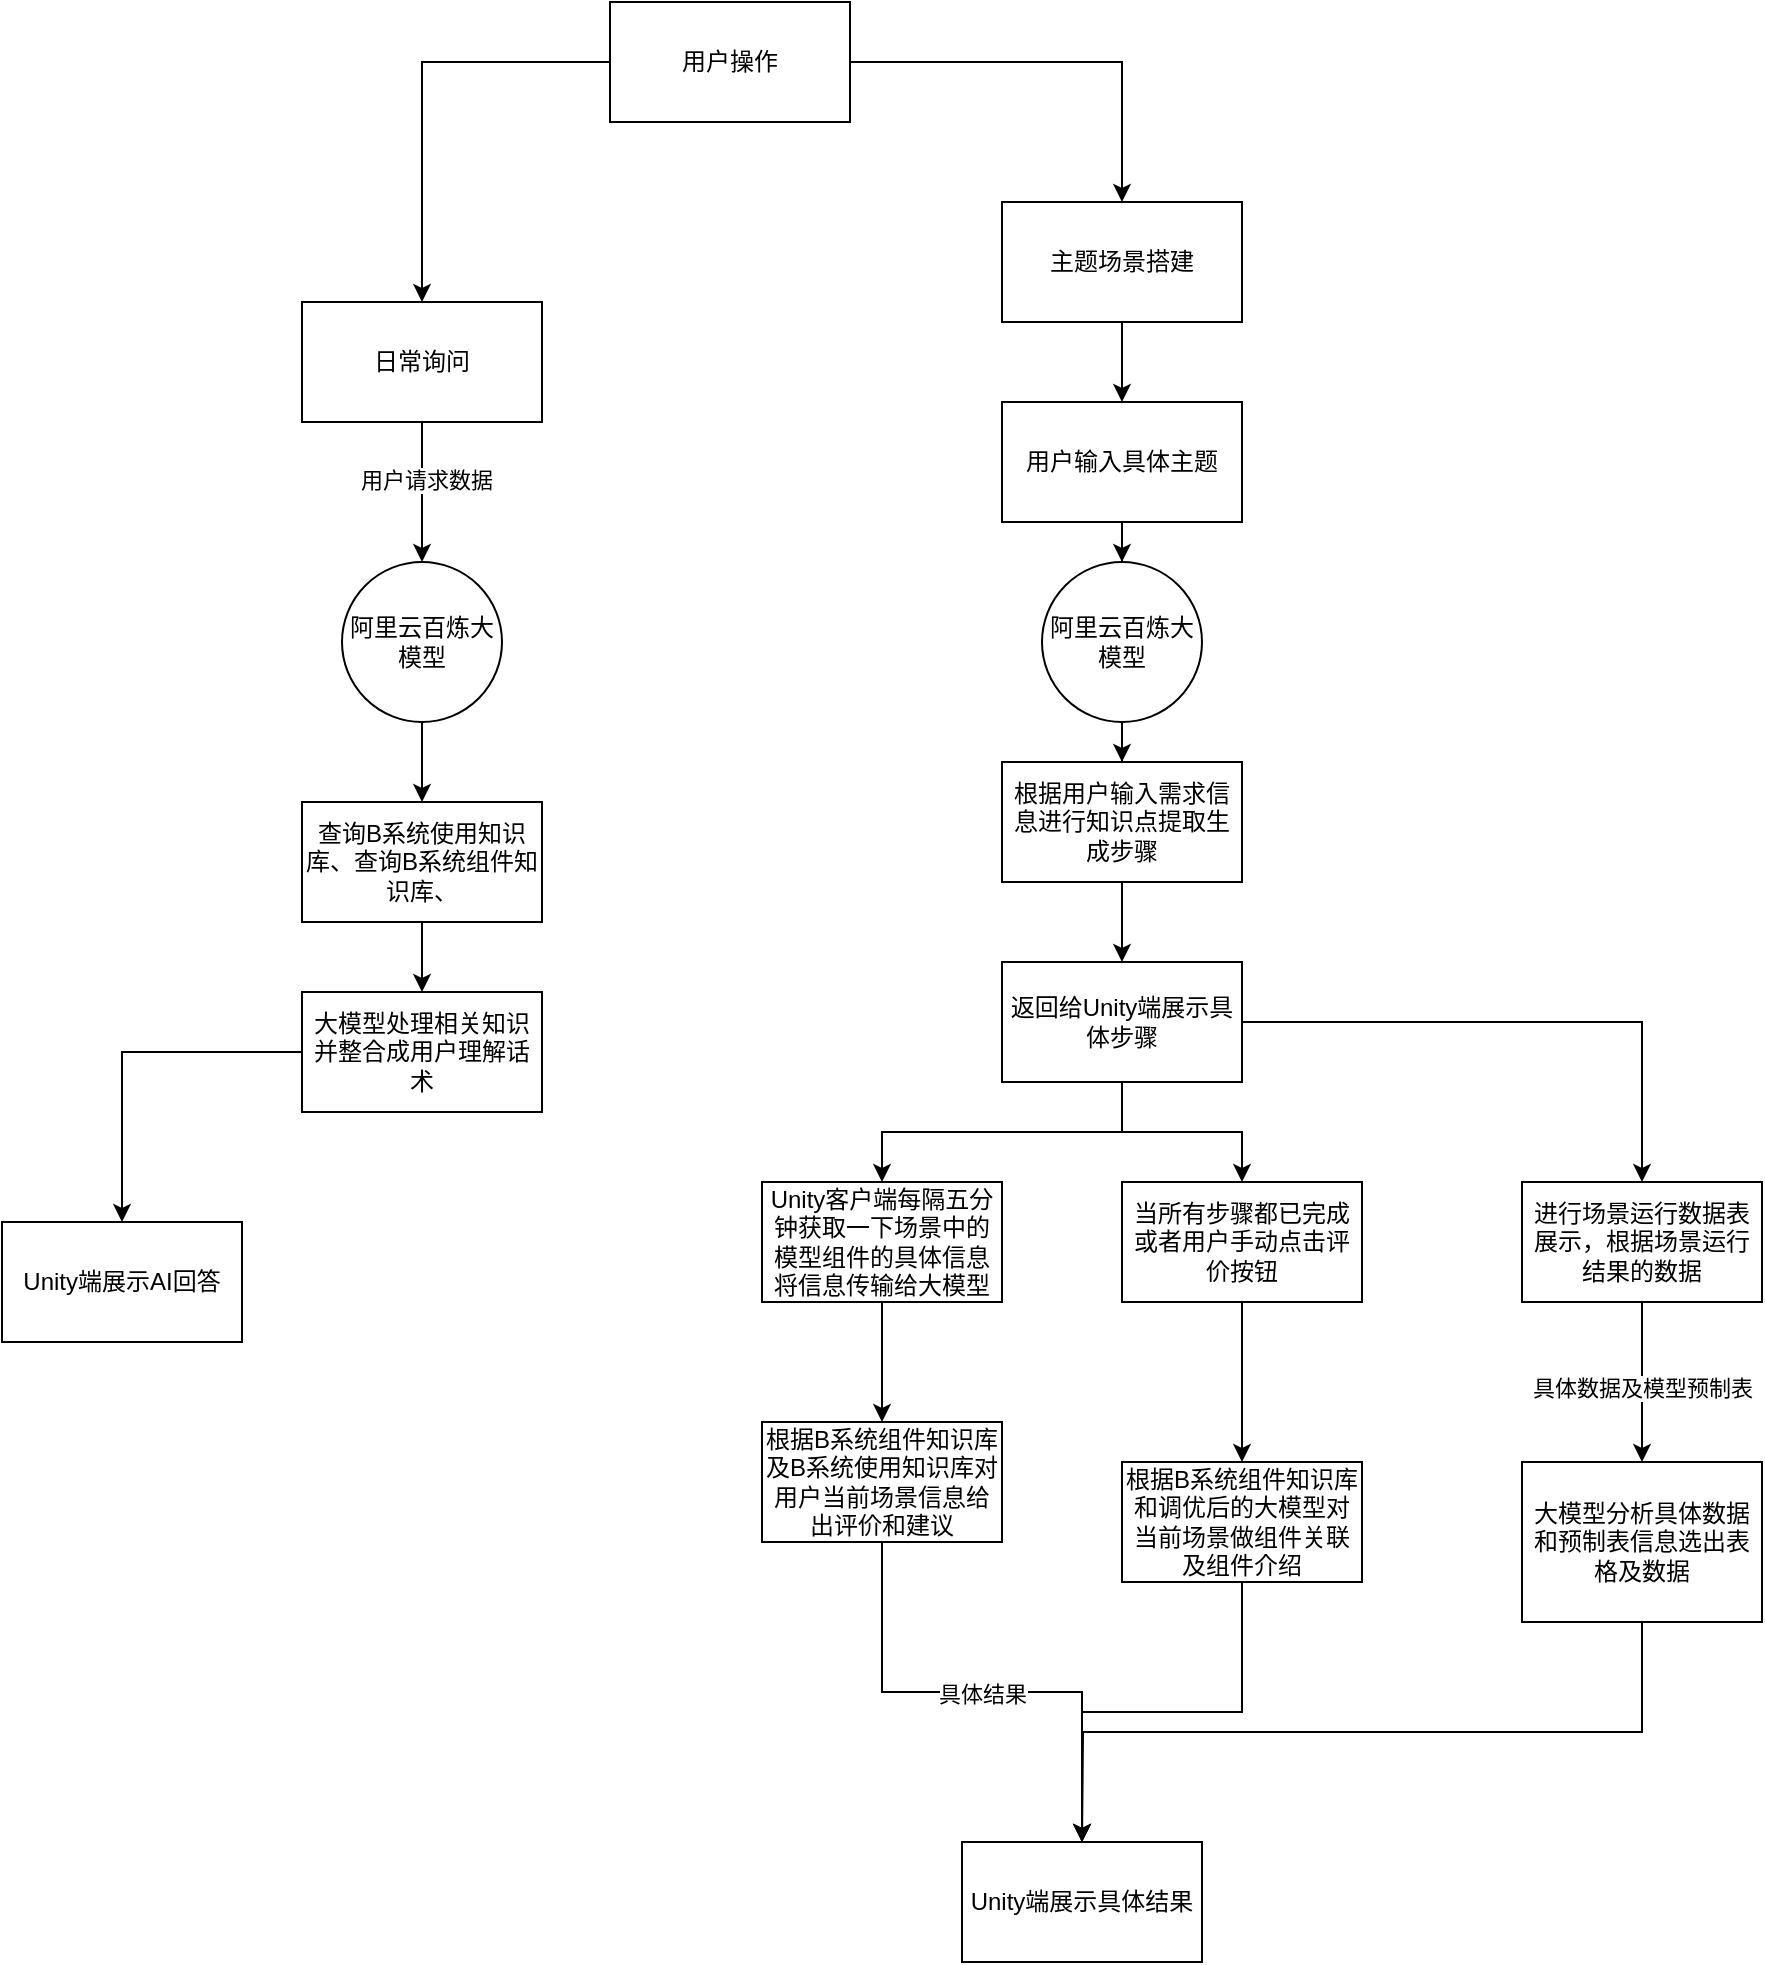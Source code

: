 <mxfile version="27.0.8">
  <diagram name="第 1 页" id="J_XPMj0fmB1WCct2d3TQ">
    <mxGraphModel dx="1426" dy="777" grid="1" gridSize="10" guides="1" tooltips="1" connect="1" arrows="1" fold="1" page="1" pageScale="1" pageWidth="827" pageHeight="1169" math="0" shadow="0">
      <root>
        <mxCell id="0" />
        <mxCell id="1" parent="0" />
        <mxCell id="FeQRiySvemCY9FXtaUAi-3" value="" style="edgeStyle=orthogonalEdgeStyle;rounded=0;orthogonalLoop=1;jettySize=auto;html=1;" edge="1" parent="1" source="FeQRiySvemCY9FXtaUAi-1" target="FeQRiySvemCY9FXtaUAi-2">
          <mxGeometry relative="1" as="geometry" />
        </mxCell>
        <mxCell id="FeQRiySvemCY9FXtaUAi-5" value="" style="edgeStyle=orthogonalEdgeStyle;rounded=0;orthogonalLoop=1;jettySize=auto;html=1;" edge="1" parent="1" source="FeQRiySvemCY9FXtaUAi-1" target="FeQRiySvemCY9FXtaUAi-4">
          <mxGeometry relative="1" as="geometry" />
        </mxCell>
        <mxCell id="FeQRiySvemCY9FXtaUAi-1" value="用户操作" style="rounded=0;whiteSpace=wrap;html=1;" vertex="1" parent="1">
          <mxGeometry x="354" y="30" width="120" height="60" as="geometry" />
        </mxCell>
        <mxCell id="FeQRiySvemCY9FXtaUAi-7" value="" style="edgeStyle=orthogonalEdgeStyle;rounded=0;orthogonalLoop=1;jettySize=auto;html=1;" edge="1" parent="1" source="FeQRiySvemCY9FXtaUAi-2" target="FeQRiySvemCY9FXtaUAi-6">
          <mxGeometry relative="1" as="geometry" />
        </mxCell>
        <mxCell id="FeQRiySvemCY9FXtaUAi-8" value="用户请求数据" style="edgeLabel;html=1;align=center;verticalAlign=middle;resizable=0;points=[];" vertex="1" connectable="0" parent="FeQRiySvemCY9FXtaUAi-7">
          <mxGeometry x="-0.171" y="2" relative="1" as="geometry">
            <mxPoint as="offset" />
          </mxGeometry>
        </mxCell>
        <mxCell id="FeQRiySvemCY9FXtaUAi-2" value="日常询问" style="rounded=0;whiteSpace=wrap;html=1;" vertex="1" parent="1">
          <mxGeometry x="200" y="180" width="120" height="60" as="geometry" />
        </mxCell>
        <mxCell id="FeQRiySvemCY9FXtaUAi-16" value="" style="edgeStyle=orthogonalEdgeStyle;rounded=0;orthogonalLoop=1;jettySize=auto;html=1;" edge="1" parent="1" source="FeQRiySvemCY9FXtaUAi-4" target="FeQRiySvemCY9FXtaUAi-15">
          <mxGeometry relative="1" as="geometry" />
        </mxCell>
        <mxCell id="FeQRiySvemCY9FXtaUAi-4" value="主题场景搭建" style="rounded=0;whiteSpace=wrap;html=1;" vertex="1" parent="1">
          <mxGeometry x="550" y="130" width="120" height="60" as="geometry" />
        </mxCell>
        <mxCell id="FeQRiySvemCY9FXtaUAi-10" value="" style="edgeStyle=orthogonalEdgeStyle;rounded=0;orthogonalLoop=1;jettySize=auto;html=1;" edge="1" parent="1" source="FeQRiySvemCY9FXtaUAi-6" target="FeQRiySvemCY9FXtaUAi-9">
          <mxGeometry relative="1" as="geometry" />
        </mxCell>
        <mxCell id="FeQRiySvemCY9FXtaUAi-6" value="阿里云百炼大模型" style="ellipse;whiteSpace=wrap;html=1;rounded=0;" vertex="1" parent="1">
          <mxGeometry x="220" y="310" width="80" height="80" as="geometry" />
        </mxCell>
        <mxCell id="FeQRiySvemCY9FXtaUAi-12" value="" style="edgeStyle=orthogonalEdgeStyle;rounded=0;orthogonalLoop=1;jettySize=auto;html=1;" edge="1" parent="1" source="FeQRiySvemCY9FXtaUAi-9" target="FeQRiySvemCY9FXtaUAi-11">
          <mxGeometry relative="1" as="geometry" />
        </mxCell>
        <mxCell id="FeQRiySvemCY9FXtaUAi-9" value="查询B系统使用知识库、查询B系统组件知识库、" style="whiteSpace=wrap;html=1;rounded=0;" vertex="1" parent="1">
          <mxGeometry x="200" y="430" width="120" height="60" as="geometry" />
        </mxCell>
        <mxCell id="FeQRiySvemCY9FXtaUAi-14" value="" style="edgeStyle=orthogonalEdgeStyle;rounded=0;orthogonalLoop=1;jettySize=auto;html=1;" edge="1" parent="1" source="FeQRiySvemCY9FXtaUAi-11" target="FeQRiySvemCY9FXtaUAi-13">
          <mxGeometry relative="1" as="geometry" />
        </mxCell>
        <mxCell id="FeQRiySvemCY9FXtaUAi-11" value="大模型处理相关知识并整合成用户理解话术" style="whiteSpace=wrap;html=1;rounded=0;" vertex="1" parent="1">
          <mxGeometry x="200" y="525" width="120" height="60" as="geometry" />
        </mxCell>
        <mxCell id="FeQRiySvemCY9FXtaUAi-13" value="Unity端展示AI回答" style="whiteSpace=wrap;html=1;rounded=0;" vertex="1" parent="1">
          <mxGeometry x="50" y="640" width="120" height="60" as="geometry" />
        </mxCell>
        <mxCell id="FeQRiySvemCY9FXtaUAi-18" value="" style="edgeStyle=orthogonalEdgeStyle;rounded=0;orthogonalLoop=1;jettySize=auto;html=1;" edge="1" parent="1" source="FeQRiySvemCY9FXtaUAi-15" target="FeQRiySvemCY9FXtaUAi-17">
          <mxGeometry relative="1" as="geometry" />
        </mxCell>
        <mxCell id="FeQRiySvemCY9FXtaUAi-15" value="用户输入具体主题" style="whiteSpace=wrap;html=1;rounded=0;" vertex="1" parent="1">
          <mxGeometry x="550" y="230" width="120" height="60" as="geometry" />
        </mxCell>
        <mxCell id="FeQRiySvemCY9FXtaUAi-20" value="" style="edgeStyle=orthogonalEdgeStyle;rounded=0;orthogonalLoop=1;jettySize=auto;html=1;" edge="1" parent="1" source="FeQRiySvemCY9FXtaUAi-17" target="FeQRiySvemCY9FXtaUAi-19">
          <mxGeometry relative="1" as="geometry" />
        </mxCell>
        <mxCell id="FeQRiySvemCY9FXtaUAi-17" value="阿里云百炼大模型" style="ellipse;whiteSpace=wrap;html=1;rounded=0;" vertex="1" parent="1">
          <mxGeometry x="570" y="310" width="80" height="80" as="geometry" />
        </mxCell>
        <mxCell id="FeQRiySvemCY9FXtaUAi-22" value="" style="edgeStyle=orthogonalEdgeStyle;rounded=0;orthogonalLoop=1;jettySize=auto;html=1;" edge="1" parent="1" source="FeQRiySvemCY9FXtaUAi-19" target="FeQRiySvemCY9FXtaUAi-21">
          <mxGeometry relative="1" as="geometry" />
        </mxCell>
        <mxCell id="FeQRiySvemCY9FXtaUAi-19" value="根据用户输入需求信息进行知识点提取生成步骤" style="whiteSpace=wrap;html=1;rounded=0;" vertex="1" parent="1">
          <mxGeometry x="550" y="410" width="120" height="60" as="geometry" />
        </mxCell>
        <mxCell id="FeQRiySvemCY9FXtaUAi-24" value="" style="edgeStyle=orthogonalEdgeStyle;rounded=0;orthogonalLoop=1;jettySize=auto;html=1;" edge="1" parent="1" source="FeQRiySvemCY9FXtaUAi-21" target="FeQRiySvemCY9FXtaUAi-23">
          <mxGeometry relative="1" as="geometry" />
        </mxCell>
        <mxCell id="FeQRiySvemCY9FXtaUAi-32" style="edgeStyle=orthogonalEdgeStyle;rounded=0;orthogonalLoop=1;jettySize=auto;html=1;exitX=0.5;exitY=1;exitDx=0;exitDy=0;entryX=0.5;entryY=0;entryDx=0;entryDy=0;" edge="1" parent="1" source="FeQRiySvemCY9FXtaUAi-21" target="FeQRiySvemCY9FXtaUAi-33">
          <mxGeometry relative="1" as="geometry">
            <mxPoint x="650" y="620" as="targetPoint" />
          </mxGeometry>
        </mxCell>
        <mxCell id="FeQRiySvemCY9FXtaUAi-39" style="edgeStyle=orthogonalEdgeStyle;rounded=0;orthogonalLoop=1;jettySize=auto;html=1;exitX=1;exitY=0.5;exitDx=0;exitDy=0;" edge="1" parent="1" source="FeQRiySvemCY9FXtaUAi-21" target="FeQRiySvemCY9FXtaUAi-38">
          <mxGeometry relative="1" as="geometry" />
        </mxCell>
        <mxCell id="FeQRiySvemCY9FXtaUAi-21" value="返回给Unity端展示具体步骤" style="whiteSpace=wrap;html=1;rounded=0;" vertex="1" parent="1">
          <mxGeometry x="550" y="510" width="120" height="60" as="geometry" />
        </mxCell>
        <mxCell id="FeQRiySvemCY9FXtaUAi-26" value="" style="edgeStyle=orthogonalEdgeStyle;rounded=0;orthogonalLoop=1;jettySize=auto;html=1;" edge="1" parent="1" source="FeQRiySvemCY9FXtaUAi-23" target="FeQRiySvemCY9FXtaUAi-25">
          <mxGeometry relative="1" as="geometry" />
        </mxCell>
        <mxCell id="FeQRiySvemCY9FXtaUAi-23" value="Unity客户端每隔五分钟获取一下场景中的模型组件的具体信息将信息传输给大模型" style="whiteSpace=wrap;html=1;rounded=0;" vertex="1" parent="1">
          <mxGeometry x="430" y="620" width="120" height="60" as="geometry" />
        </mxCell>
        <mxCell id="FeQRiySvemCY9FXtaUAi-28" value="" style="edgeStyle=orthogonalEdgeStyle;rounded=0;orthogonalLoop=1;jettySize=auto;html=1;" edge="1" parent="1" source="FeQRiySvemCY9FXtaUAi-25" target="FeQRiySvemCY9FXtaUAi-27">
          <mxGeometry relative="1" as="geometry" />
        </mxCell>
        <mxCell id="FeQRiySvemCY9FXtaUAi-29" value="具体结果" style="edgeLabel;html=1;align=center;verticalAlign=middle;resizable=0;points=[];" vertex="1" connectable="0" parent="FeQRiySvemCY9FXtaUAi-28">
          <mxGeometry y="-1" relative="1" as="geometry">
            <mxPoint as="offset" />
          </mxGeometry>
        </mxCell>
        <mxCell id="FeQRiySvemCY9FXtaUAi-25" value="根据B系统组件知识库及B系统使用知识库对用户当前场景信息给出评价和建议" style="whiteSpace=wrap;html=1;rounded=0;" vertex="1" parent="1">
          <mxGeometry x="430" y="740" width="120" height="60" as="geometry" />
        </mxCell>
        <mxCell id="FeQRiySvemCY9FXtaUAi-27" value="Unity端展示具体结果" style="whiteSpace=wrap;html=1;rounded=0;" vertex="1" parent="1">
          <mxGeometry x="530" y="950" width="120" height="60" as="geometry" />
        </mxCell>
        <mxCell id="FeQRiySvemCY9FXtaUAi-35" value="" style="edgeStyle=orthogonalEdgeStyle;rounded=0;orthogonalLoop=1;jettySize=auto;html=1;" edge="1" parent="1" source="FeQRiySvemCY9FXtaUAi-33" target="FeQRiySvemCY9FXtaUAi-34">
          <mxGeometry relative="1" as="geometry" />
        </mxCell>
        <mxCell id="FeQRiySvemCY9FXtaUAi-33" value="当所有步骤都已完成或者用户手动点击评价按钮" style="rounded=0;whiteSpace=wrap;html=1;" vertex="1" parent="1">
          <mxGeometry x="610" y="620" width="120" height="60" as="geometry" />
        </mxCell>
        <mxCell id="FeQRiySvemCY9FXtaUAi-37" value="" style="edgeStyle=orthogonalEdgeStyle;rounded=0;orthogonalLoop=1;jettySize=auto;html=1;entryX=0.5;entryY=0;entryDx=0;entryDy=0;" edge="1" parent="1" source="FeQRiySvemCY9FXtaUAi-34" target="FeQRiySvemCY9FXtaUAi-27">
          <mxGeometry relative="1" as="geometry">
            <mxPoint x="670" y="900" as="targetPoint" />
          </mxGeometry>
        </mxCell>
        <mxCell id="FeQRiySvemCY9FXtaUAi-34" value="根据B系统组件知识库和调优后的大模型对当前场景做组件关联及组件介绍" style="whiteSpace=wrap;html=1;rounded=0;" vertex="1" parent="1">
          <mxGeometry x="610" y="760" width="120" height="60" as="geometry" />
        </mxCell>
        <mxCell id="FeQRiySvemCY9FXtaUAi-41" value="" style="edgeStyle=orthogonalEdgeStyle;rounded=0;orthogonalLoop=1;jettySize=auto;html=1;" edge="1" parent="1" source="FeQRiySvemCY9FXtaUAi-38" target="FeQRiySvemCY9FXtaUAi-40">
          <mxGeometry relative="1" as="geometry" />
        </mxCell>
        <mxCell id="FeQRiySvemCY9FXtaUAi-42" value="具体数据及模型预制表" style="edgeLabel;html=1;align=center;verticalAlign=middle;resizable=0;points=[];" vertex="1" connectable="0" parent="FeQRiySvemCY9FXtaUAi-41">
          <mxGeometry x="0.075" relative="1" as="geometry">
            <mxPoint as="offset" />
          </mxGeometry>
        </mxCell>
        <mxCell id="FeQRiySvemCY9FXtaUAi-38" value="进行场景运行数据表展示，根据场景运行结果的数据" style="rounded=0;whiteSpace=wrap;html=1;" vertex="1" parent="1">
          <mxGeometry x="810" y="620" width="120" height="60" as="geometry" />
        </mxCell>
        <mxCell id="FeQRiySvemCY9FXtaUAi-43" style="edgeStyle=orthogonalEdgeStyle;rounded=0;orthogonalLoop=1;jettySize=auto;html=1;exitX=0.5;exitY=1;exitDx=0;exitDy=0;" edge="1" parent="1" source="FeQRiySvemCY9FXtaUAi-40">
          <mxGeometry relative="1" as="geometry">
            <mxPoint x="590" y="950" as="targetPoint" />
          </mxGeometry>
        </mxCell>
        <mxCell id="FeQRiySvemCY9FXtaUAi-40" value="大模型分析具体数据和预制表信息选出表格及数据" style="whiteSpace=wrap;html=1;rounded=0;" vertex="1" parent="1">
          <mxGeometry x="810" y="760" width="120" height="80" as="geometry" />
        </mxCell>
      </root>
    </mxGraphModel>
  </diagram>
</mxfile>
